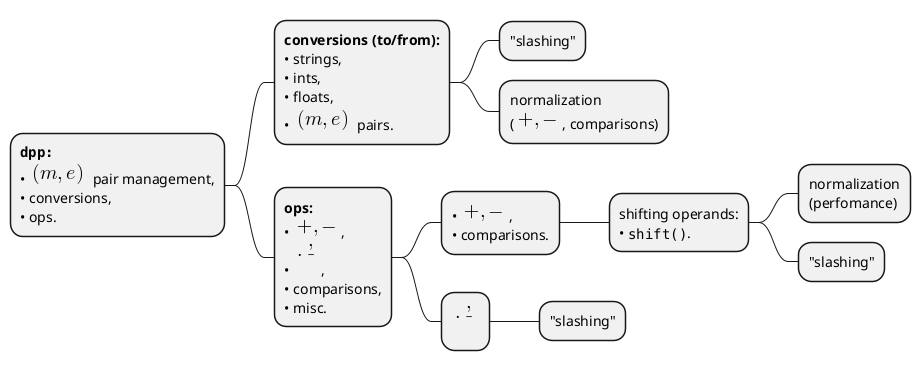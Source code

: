@startmindmap
+ **""dpp:""**\n• <math>(m, e)</math> pair management,\n• conversions,\n• ops.
++ **conversions (to/from):**\n• strings,\n• ints,\n• floats,\n• <math>(m, e)</math> pairs.
+++ "slashing"
+++ normalization\n(<math>+, -</math>, comparisons)
++ **ops:**\n• <math>+, -</math>,\n• <math>*, /</math>,\n• comparisons,\n• misc.
+++ • <math>+, -</math>,\n• comparisons.
++++ shifting operands:\n• ""shift()"".
+++++ normalization\n(perfomance)
+++++ "slashing"
+++ <math>*, /</math>
++++ "slashing"
@endmindmap